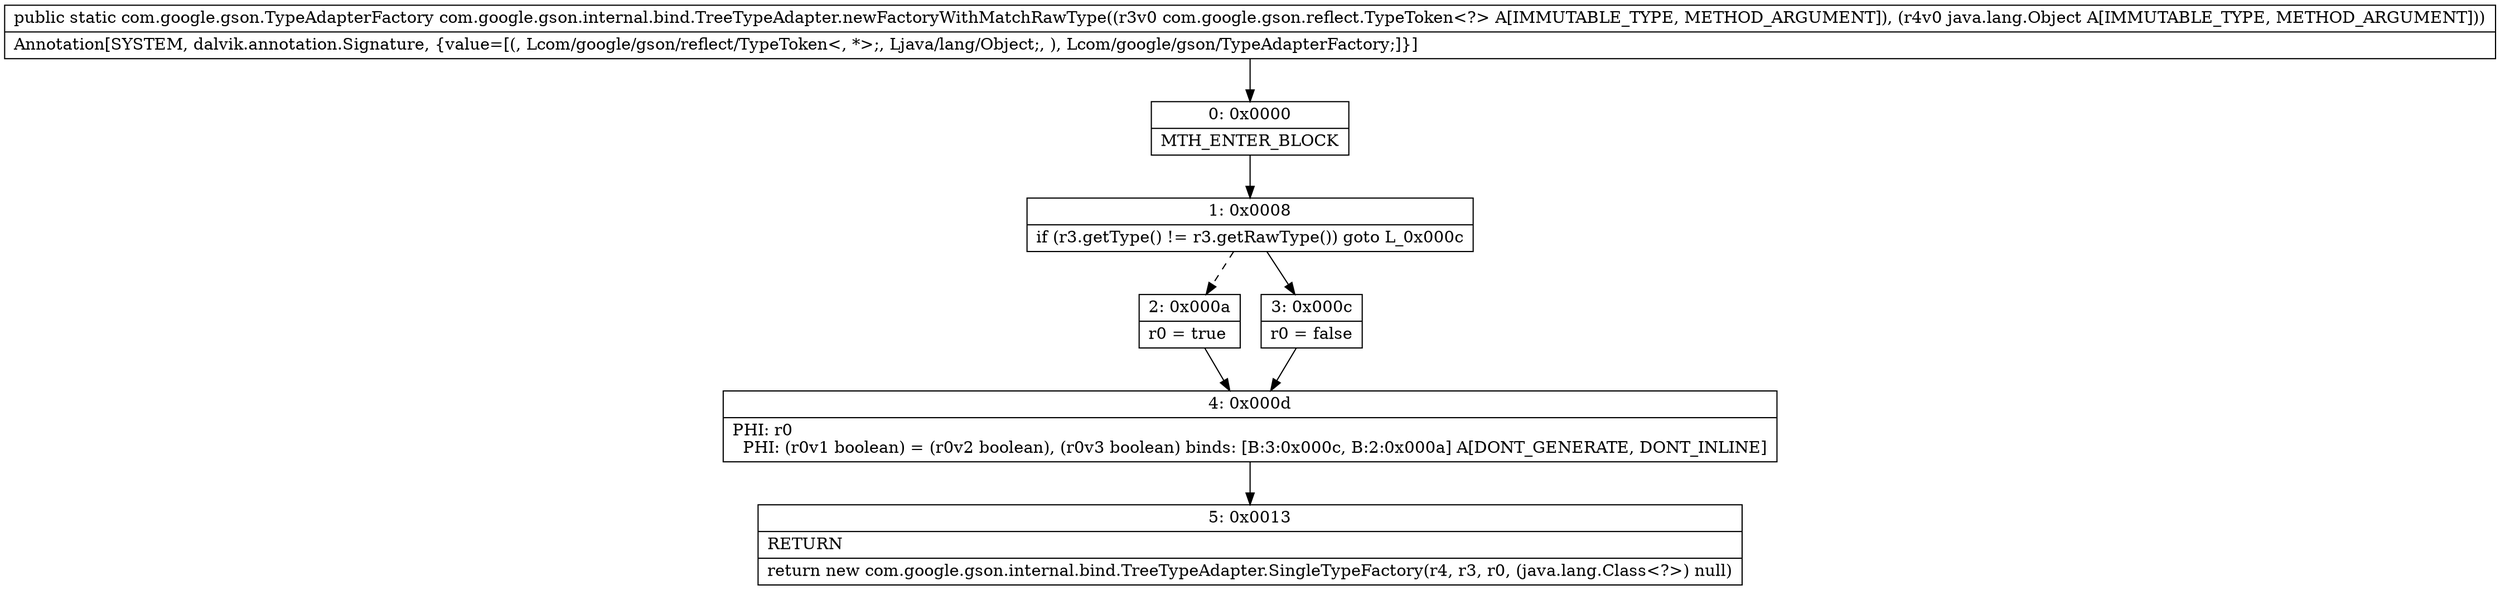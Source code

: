 digraph "CFG forcom.google.gson.internal.bind.TreeTypeAdapter.newFactoryWithMatchRawType(Lcom\/google\/gson\/reflect\/TypeToken;Ljava\/lang\/Object;)Lcom\/google\/gson\/TypeAdapterFactory;" {
Node_0 [shape=record,label="{0\:\ 0x0000|MTH_ENTER_BLOCK\l}"];
Node_1 [shape=record,label="{1\:\ 0x0008|if (r3.getType() != r3.getRawType()) goto L_0x000c\l}"];
Node_2 [shape=record,label="{2\:\ 0x000a|r0 = true\l}"];
Node_3 [shape=record,label="{3\:\ 0x000c|r0 = false\l}"];
Node_4 [shape=record,label="{4\:\ 0x000d|PHI: r0 \l  PHI: (r0v1 boolean) = (r0v2 boolean), (r0v3 boolean) binds: [B:3:0x000c, B:2:0x000a] A[DONT_GENERATE, DONT_INLINE]\l}"];
Node_5 [shape=record,label="{5\:\ 0x0013|RETURN\l|return new com.google.gson.internal.bind.TreeTypeAdapter.SingleTypeFactory(r4, r3, r0, (java.lang.Class\<?\>) null)\l}"];
MethodNode[shape=record,label="{public static com.google.gson.TypeAdapterFactory com.google.gson.internal.bind.TreeTypeAdapter.newFactoryWithMatchRawType((r3v0 com.google.gson.reflect.TypeToken\<?\> A[IMMUTABLE_TYPE, METHOD_ARGUMENT]), (r4v0 java.lang.Object A[IMMUTABLE_TYPE, METHOD_ARGUMENT]))  | Annotation[SYSTEM, dalvik.annotation.Signature, \{value=[(, Lcom\/google\/gson\/reflect\/TypeToken\<, *\>;, Ljava\/lang\/Object;, ), Lcom\/google\/gson\/TypeAdapterFactory;]\}]\l}"];
MethodNode -> Node_0;
Node_0 -> Node_1;
Node_1 -> Node_2[style=dashed];
Node_1 -> Node_3;
Node_2 -> Node_4;
Node_3 -> Node_4;
Node_4 -> Node_5;
}

